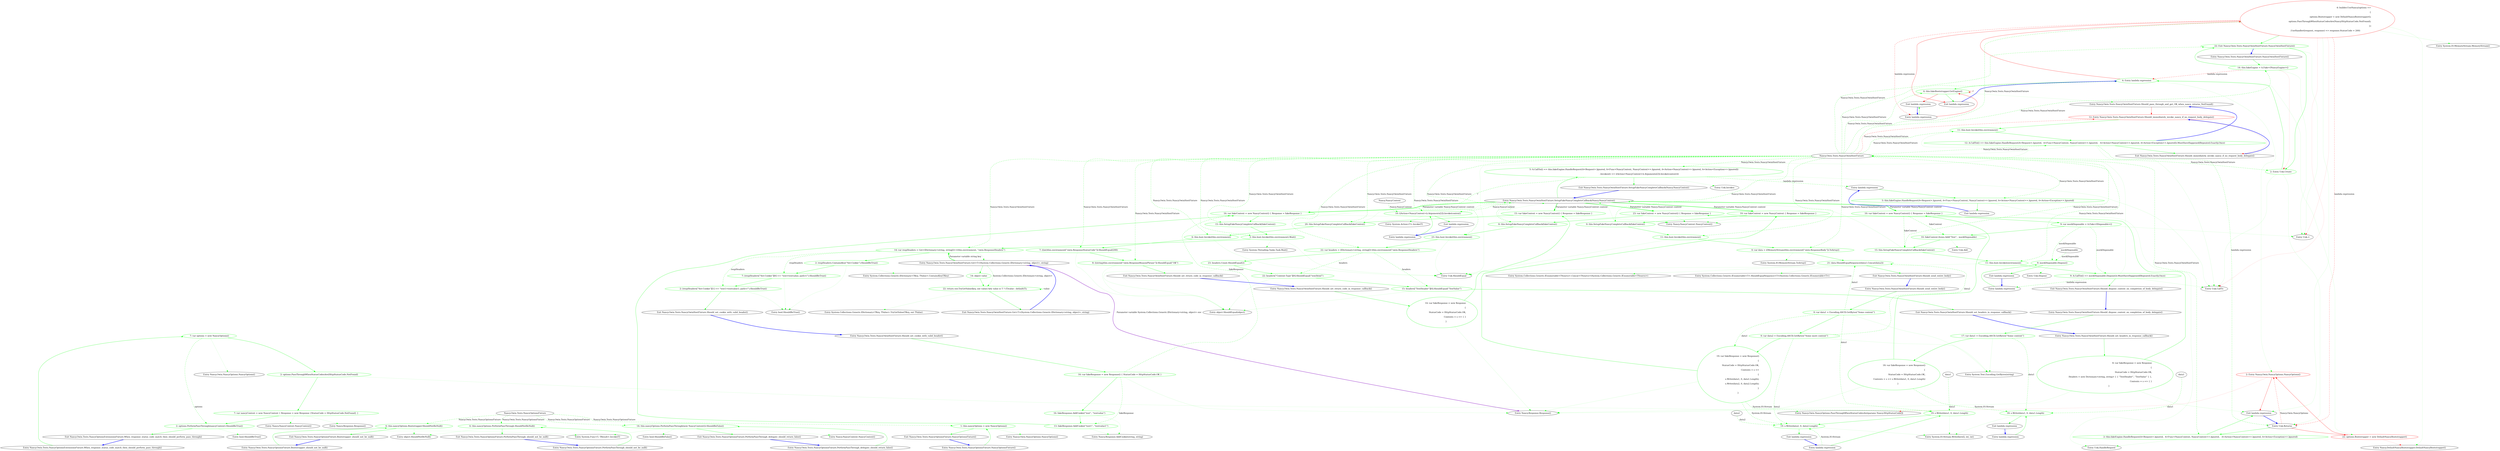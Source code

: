 digraph  {
d1 [cluster="Nancy.Owin.Tests.NancyOptionsExtensionsFixture.When_response_status_code_match_then_should_perform_pass_through()", color=green, community=0, label="7: var options = new NancyOptions()", span="11-11"];
d0 [cluster="Nancy.Owin.Tests.NancyOptionsExtensionsFixture.When_response_status_code_match_then_should_perform_pass_through()", label="Entry Nancy.Owin.Tests.NancyOptionsExtensionsFixture.When_response_status_code_match_then_should_perform_pass_through()", span="9-9"];
d2 [cluster="Nancy.Owin.Tests.NancyOptionsExtensionsFixture.When_response_status_code_match_then_should_perform_pass_through()", color=green, community=0, label="2: options.PassThroughWhenStatusCodesAre(HttpStatusCode.NotFound)", span="12-12"];
d6 [cluster="Nancy.Owin.NancyOptions.NancyOptions()", label="Entry Nancy.Owin.NancyOptions.NancyOptions()", span="5-5"];
d4 [cluster="Nancy.Owin.Tests.NancyOptionsExtensionsFixture.When_response_status_code_match_then_should_perform_pass_through()", color=green, community=0, label="2: options.PerformPassThrough(nancyContext).ShouldBeTrue()", span="14-14"];
d3 [cluster="Nancy.Owin.Tests.NancyOptionsExtensionsFixture.When_response_status_code_match_then_should_perform_pass_through()", color=green, community=0, label="7: var nancyContext = new NancyContext { Response = new Response {StatusCode = HttpStatusCode.NotFound} }", span="13-13"];
d7 [cluster="Nancy.Owin.NancyOptions.PassThroughWhenStatusCodesAre(params Nancy.HttpStatusCode[])", label="Entry Nancy.Owin.NancyOptions.PassThroughWhenStatusCodesAre(params Nancy.HttpStatusCode[])", span="6-6"];
d5 [cluster="Nancy.Owin.Tests.NancyOptionsExtensionsFixture.When_response_status_code_match_then_should_perform_pass_through()", label="Exit Nancy.Owin.Tests.NancyOptionsExtensionsFixture.When_response_status_code_match_then_should_perform_pass_through()", span="9-9"];
d10 [cluster="System.Func<T, TResult>.Invoke(T)", label="Entry System.Func<T, TResult>.Invoke(T)", span="0-0"];
d11 [cluster="bool.ShouldBeTrue()", label="Entry bool.ShouldBeTrue()", span="85-85"];
d8 [cluster="Nancy.NancyContext.NancyContext()", label="Entry Nancy.NancyContext.NancyContext()", span="24-24"];
d9 [cluster="Nancy.Response.Response()", label="Entry Nancy.Response.Response()", span="20-20"];
m0_0 [cluster="Nancy.Owin.Tests.NancyOptionsFixture.NancyOptionsFixture()", file="NancyOptionsFixture.cs", label="Entry Nancy.Owin.Tests.NancyOptionsFixture.NancyOptionsFixture()", span="10-10"];
m0_1 [cluster="Nancy.Owin.Tests.NancyOptionsFixture.NancyOptionsFixture()", color=green, community=0, file="NancyOptionsFixture.cs", label="1: this.nancyOptions = new NancyOptions()", span="12-12"];
m0_2 [cluster="Nancy.Owin.Tests.NancyOptionsFixture.NancyOptionsFixture()", file="NancyOptionsFixture.cs", label="Exit Nancy.Owin.Tests.NancyOptionsFixture.NancyOptionsFixture()", span="10-10"];
m0_4 [cluster="Nancy.Owin.Tests.NancyOptionsFixture.Bootstrapper_should_not_be_null()", file="NancyOptionsFixture.cs", label="Entry Nancy.Owin.Tests.NancyOptionsFixture.Bootstrapper_should_not_be_null()", span="16-16"];
m0_5 [cluster="Nancy.Owin.Tests.NancyOptionsFixture.Bootstrapper_should_not_be_null()", color=green, community=0, file="NancyOptionsFixture.cs", label="6: this.nancyOptions.Bootstrapper.ShouldNotBeNull()", span="18-18"];
m0_6 [cluster="Nancy.Owin.Tests.NancyOptionsFixture.Bootstrapper_should_not_be_null()", file="NancyOptionsFixture.cs", label="Exit Nancy.Owin.Tests.NancyOptionsFixture.Bootstrapper_should_not_be_null()", span="16-16"];
m0_11 [cluster="Nancy.Owin.Tests.NancyOptionsFixture.PerformPassThrough_delegate_should_return_false()", file="NancyOptionsFixture.cs", label="Entry Nancy.Owin.Tests.NancyOptionsFixture.PerformPassThrough_delegate_should_return_false()", span="28-28"];
m0_12 [cluster="Nancy.Owin.Tests.NancyOptionsFixture.PerformPassThrough_delegate_should_return_false()", color=green, community=0, file="NancyOptionsFixture.cs", label="14: this.nancyOptions.PerformPassThrough(new NancyContext()).ShouldBeFalse()", span="30-30"];
m0_13 [cluster="Nancy.Owin.Tests.NancyOptionsFixture.PerformPassThrough_delegate_should_return_false()", file="NancyOptionsFixture.cs", label="Exit Nancy.Owin.Tests.NancyOptionsFixture.PerformPassThrough_delegate_should_return_false()", span="28-28"];
m0_16 [cluster="bool.ShouldBeFalse()", file="NancyOptionsFixture.cs", label="Entry bool.ShouldBeFalse()", span="90-90"];
m0_14 [cluster="Nancy.NancyContext.NancyContext()", file="NancyOptionsFixture.cs", label="Entry Nancy.NancyContext.NancyContext()", span="24-24"];
m0_8 [cluster="Nancy.Owin.Tests.NancyOptionsFixture.PerformPassThrough_should_not_be_null()", file="NancyOptionsFixture.cs", label="Entry Nancy.Owin.Tests.NancyOptionsFixture.PerformPassThrough_should_not_be_null()", span="22-22"];
m0_9 [cluster="Nancy.Owin.Tests.NancyOptionsFixture.PerformPassThrough_should_not_be_null()", color=green, community=0, file="NancyOptionsFixture.cs", label="6: this.nancyOptions.PerformPassThrough.ShouldNotBeNull()", span="24-24"];
m0_10 [cluster="Nancy.Owin.Tests.NancyOptionsFixture.PerformPassThrough_should_not_be_null()", file="NancyOptionsFixture.cs", label="Exit Nancy.Owin.Tests.NancyOptionsFixture.PerformPassThrough_should_not_be_null()", span="22-22"];
m0_7 [cluster="object.ShouldNotBeNull()", file="NancyOptionsFixture.cs", label="Entry object.ShouldNotBeNull()", span="140-140"];
m0_3 [cluster="Nancy.Owin.NancyOptions.NancyOptions()", file="NancyOptionsFixture.cs", label="Entry Nancy.Owin.NancyOptions.NancyOptions()", span="5-5"];
m0_17 [file="NancyOptionsFixture.cs", label="Nancy.Owin.Tests.NancyOptionsFixture", span=""];
m1_104 [cluster="Nancy.Response.AddCookie(string, string)", file="NancyOwinHostFixture.cs", label="Entry Nancy.Response.AddCookie(string, string)", span="57-57"];
m1_24 [cluster="Unk.MustHaveHappened", file="NancyOwinHostFixture.cs", label="Nancy.Owin.Tests.NancyOwinHostFixture", span=""];
m1_10 [cluster="lambda expression", color=red, community=0, file="NancyOwinHostFixture.cs", label="22: options.Bootstrapper = new DefaultNancyBootstrapper()", span="20-20"];
m1_7 [cluster="Unk.>", file="NancyOwinHostFixture.cs", label="Entry Unk.>", span=""];
m1_111 [cluster="Unk.Invokes", file="NancyOwinHostFixture.cs", label="Entry Unk.Invokes", span=""];
m1_8 [cluster="Unk.CallTo", file="NancyOwinHostFixture.cs", label="Entry Unk.CallTo", span=""];
m1_13 [cluster="Nancy.DefaultNancyBootstrapper.DefaultNancyBootstrapper()", file="NancyOwinHostFixture.cs", label="Entry Nancy.DefaultNancyBootstrapper.DefaultNancyBootstrapper()", span="16-16"];
m1_40 [cluster="object.ShouldEqual(object)", file="NancyOwinHostFixture.cs", label="Entry object.ShouldEqual(object)", span="95-95"];
m1_28 [cluster="Unk.HandleRequest", file="NancyOwinHostFixture.cs", label="Entry Unk.HandleRequest", span=""];
m1_73 [cluster="System.IO.Stream.Write(byte[], int, int)", file="NancyOwinHostFixture.cs", label="Entry System.IO.Stream.Write(byte[], int, int)", span="0-0"];
m1_39 [cluster="Nancy.Owin.Tests.NancyOwinHostFixture.SetupFakeNancyCompleteCallback(Nancy.NancyContext)", file="NancyOwinHostFixture.cs", label="Entry Nancy.Owin.Tests.NancyOwinHostFixture.SetupFakeNancyCompleteCallback(Nancy.NancyContext)", span="156-156"];
m1_109 [cluster="Nancy.Owin.Tests.NancyOwinHostFixture.SetupFakeNancyCompleteCallback(Nancy.NancyContext)", color=green, community=0, file="NancyOwinHostFixture.cs", label="5: A.CallTo(() => this.fakeEngine.HandleRequest(A<Request>.Ignored, A<Func<NancyContext, NancyContext>>.Ignored, A<Action<NancyContext>>.Ignored, A<Action<Exception>>.Ignored))\r\n                .Invokes((i => ((Action<NancyContext>)i.Arguments[2]).Invoke(context)))", span="158-159"];
m1_110 [cluster="Nancy.Owin.Tests.NancyOwinHostFixture.SetupFakeNancyCompleteCallback(Nancy.NancyContext)", file="NancyOwinHostFixture.cs", label="Exit Nancy.Owin.Tests.NancyOwinHostFixture.SetupFakeNancyCompleteCallback(Nancy.NancyContext)", span="156-156"];
m1_18 [cluster="Nancy.Owin.Tests.NancyOwinHostFixture.Should_pass_through_and_get_OK_when_nancy_returns_NotFound()", file="NancyOwinHostFixture.cs", label="Entry Nancy.Owin.Tests.NancyOwinHostFixture.Should_pass_through_and_get_OK_when_nancy_returns_NotFound()", span="27-27"];
m1_118 [cluster="System.Action<T>.Invoke(T)", file="NancyOwinHostFixture.cs", label="Entry System.Action<T>.Invoke(T)", span="0-0"];
m1_84 [cluster="Unk.Add", file="NancyOwinHostFixture.cs", label="Entry Unk.Add", span=""];
m1_12 [cluster="lambda expression", file="NancyOwinHostFixture.cs", label="Exit lambda expression", span="18-22"];
m1_19 [cluster="Nancy.Owin.Tests.NancyOwinHostFixture.Should_immediately_invoke_nancy_if_no_request_body_delegate()", color=red, community=0, file="NancyOwinHostFixture.cs", label="12: Entry Nancy.Owin.Tests.NancyOwinHostFixture.Should_immediately_invoke_nancy_if_no_request_body_delegate()", span="48-48"];
m1_20 [cluster="Nancy.Owin.Tests.NancyOwinHostFixture.Should_immediately_invoke_nancy_if_no_request_body_delegate()", color=green, community=0, file="NancyOwinHostFixture.cs", label="11: this.host.Invoke(this.environment)", span="50-50"];
m1_21 [cluster="Nancy.Owin.Tests.NancyOwinHostFixture.Should_immediately_invoke_nancy_if_no_request_body_delegate()", color=green, community=0, file="NancyOwinHostFixture.cs", label="12: A.CallTo(() => this.fakeEngine.HandleRequest(A<Request>.Ignored,  A<Func<NancyContext, NancyContext>>.Ignored,   A<Action<NancyContext>>.Ignored, A<Action<Exception>>.Ignored)).MustHaveHappened(Repeated.Exactly.Once)", span="51-51"];
m1_0 [cluster="Nancy.Owin.Tests.NancyOwinHostFixture.NancyOwinHostFixture()", file="NancyOwinHostFixture.cs", label="Entry Nancy.Owin.Tests.NancyOwinHostFixture.NancyOwinHostFixture()", span="14-14"];
m1_1 [cluster="Nancy.Owin.Tests.NancyOwinHostFixture.NancyOwinHostFixture()", color=green, community=0, file="NancyOwinHostFixture.cs", label="14: this.fakeEngine = A.Fake<INancyEngine>()", span="26-26"];
m1_2 [cluster="Nancy.Owin.Tests.NancyOwinHostFixture.NancyOwinHostFixture()", color=green, community=0, file="NancyOwinHostFixture.cs", label="22: Exit Nancy.Owin.Tests.NancyOwinHostFixture.NancyOwinHostFixture()", span="14-14"];
m1_3 [cluster="Unk.Create", color=green, community=0, file="NancyOwinHostFixture.cs", label="2: Entry Unk.Create", span=""];
m1_4 [cluster="lambda expression", color=green, community=0, file="NancyOwinHostFixture.cs", label="4: Entry lambda expression", span="17-23"];
m1_5 [cluster="lambda expression", color=red, community=0, file="NancyOwinHostFixture.cs", label="4: builder.UseNancy(options =>\r\n                                 {\r\n                                     options.Bootstrapper = new DefaultNancyBootstrapper();\r\n                                     options.PassThroughWhenStatusCodesAre(NancyHttpStatusCode.NotFound);\r\n                                 })\r\n                       .UseHandler((request, response) => response.StatusCode = 200)", span="18-23"];
m1_105 [cluster="System.Threading.Tasks.Task.Wait()", file="NancyOwinHostFixture.cs", label="Entry System.Threading.Tasks.Task.Wait()", span="0-0"];
m1_67 [cluster="System.Collections.Generic.IEnumerable<TSource>.Concat<TSource>(System.Collections.Generic.IEnumerable<TSource>)", file="NancyOwinHostFixture.cs", label="Entry System.Collections.Generic.IEnumerable<TSource>.Concat<TSource>(System.Collections.Generic.IEnumerable<TSource>)", span="0-0"];
m1_108 [cluster="bool.ShouldBeTrue()", file="NancyOwinHostFixture.cs", label="Entry bool.ShouldBeTrue()", span="85-85"];
m1_22 [cluster="Nancy.Owin.Tests.NancyOwinHostFixture.Should_immediately_invoke_nancy_if_no_request_body_delegate()", file="NancyOwinHostFixture.cs", label="Exit Nancy.Owin.Tests.NancyOwinHostFixture.Should_immediately_invoke_nancy_if_no_request_body_delegate()", span="48-48"];
m1_91 [cluster="Unk.Dispose", file="NancyOwinHostFixture.cs", label="Entry Unk.Dispose", span=""];
m1_107 [cluster="System.Collections.Generic.IDictionary<TKey, TValue>.ContainsKey(TKey)", file="NancyOwinHostFixture.cs", label="Entry System.Collections.Generic.IDictionary<TKey, TValue>.ContainsKey(TKey)", span="0-0"];
m1_38 [cluster="Nancy.NancyContext.NancyContext()", file="NancyOwinHostFixture.cs", label="Entry Nancy.NancyContext.NancyContext()", span="24-24"];
m1_55 [cluster="Nancy.Owin.Tests.NancyOwinHostFixture.Should_send_entire_body()", file="NancyOwinHostFixture.cs", label="Entry Nancy.Owin.Tests.NancyOwinHostFixture.Should_send_entire_body()", span="92-92"];
m1_56 [cluster="Nancy.Owin.Tests.NancyOwinHostFixture.Should_send_entire_body()", color=green, community=0, file="NancyOwinHostFixture.cs", label="0: var data1 = Encoding.ASCII.GetBytes(''Some content'')", span="94-94"];
m1_57 [cluster="Nancy.Owin.Tests.NancyOwinHostFixture.Should_send_entire_body()", color=green, community=0, file="NancyOwinHostFixture.cs", label="0: var data2 = Encoding.ASCII.GetBytes(''Some more content'')", span="95-95"];
m1_58 [cluster="Nancy.Owin.Tests.NancyOwinHostFixture.Should_send_entire_body()", color=green, community=0, file="NancyOwinHostFixture.cs", label="19: var fakeResponse = new Response()\r\n            {\r\n                StatusCode = HttpStatusCode.OK,\r\n                Contents = s =>\r\n                    {\r\n                        s.Write(data1, 0, data1.Length);\r\n                        s.Write(data2, 0, data2.Length);\r\n                    }\r\n            }", span="96-104"];
m1_63 [cluster="Nancy.Owin.Tests.NancyOwinHostFixture.Should_send_entire_body()", color=green, community=0, file="NancyOwinHostFixture.cs", label="21: data.ShouldEqualSequence(data1.Concat(data2))", span="111-111"];
m1_59 [cluster="Nancy.Owin.Tests.NancyOwinHostFixture.Should_send_entire_body()", color=green, community=0, file="NancyOwinHostFixture.cs", label="10: var fakeContext = new NancyContext { Response = fakeResponse }", span="105-105"];
m1_62 [cluster="Nancy.Owin.Tests.NancyOwinHostFixture.Should_send_entire_body()", color=green, community=0, file="NancyOwinHostFixture.cs", label="0: var data = ((MemoryStream)this.environment[''owin.ResponseBody'']).ToArray()", span="110-110"];
m1_60 [cluster="Nancy.Owin.Tests.NancyOwinHostFixture.Should_send_entire_body()", color=green, community=0, file="NancyOwinHostFixture.cs", label="0: this.SetupFakeNancyCompleteCallback(fakeContext)", span="106-106"];
m1_61 [cluster="Nancy.Owin.Tests.NancyOwinHostFixture.Should_send_entire_body()", color=green, community=0, file="NancyOwinHostFixture.cs", label="11: this.host.Invoke(this.environment)", span="108-108"];
m1_64 [cluster="Nancy.Owin.Tests.NancyOwinHostFixture.Should_send_entire_body()", file="NancyOwinHostFixture.cs", label="Exit Nancy.Owin.Tests.NancyOwinHostFixture.Should_send_entire_body()", span="92-92"];
m1_115 [cluster="lambda expression", file="NancyOwinHostFixture.cs", label="Entry lambda expression", span="159-159"];
m1_6 [cluster="lambda expression", file="NancyOwinHostFixture.cs", label="Exit lambda expression", span="17-23"];
m1_9 [cluster="Unk.Returns", file="NancyOwinHostFixture.cs", label="Entry Unk.Returns", span=""];
m1_15 [cluster="lambda expression", file="NancyOwinHostFixture.cs", label="Entry lambda expression", span="23-23"];
m1_11 [cluster="Nancy.Owin.NancyOptions.NancyOptions()", color=red, community=0, file="NancyOwinHostFixture.cs", label="2: Entry Nancy.Owin.NancyOptions.NancyOptions()", span="5-5"];
m1_16 [cluster="lambda expression", color=green, community=0, file="NancyOwinHostFixture.cs", label="4: this.fakeBootstrapper.GetEngine()", span="28-28"];
m1_17 [cluster="lambda expression", file="NancyOwinHostFixture.cs", label="Exit lambda expression", span="23-23"];
m1_26 [cluster="lambda expression", color=green, community=0, file="NancyOwinHostFixture.cs", label="2: this.fakeEngine.HandleRequest(A<Request>.Ignored,  A<Func<NancyContext, NancyContext>>.Ignored,   A<Action<NancyContext>>.Ignored, A<Action<Exception>>.Ignored)", span="51-51"];
m1_70 [cluster="lambda expression", color=green, community=0, file="NancyOwinHostFixture.cs", label="19: s.Write(data1, 0, data1.Length)", span="101-101"];
m1_71 [cluster="lambda expression", color=green, community=0, file="NancyOwinHostFixture.cs", label="19: s.Write(data2, 0, data2.Length)", span="102-102"];
m1_69 [cluster="lambda expression", file="NancyOwinHostFixture.cs", label="Entry lambda expression", span="99-103"];
m1_72 [cluster="lambda expression", file="NancyOwinHostFixture.cs", label="Exit lambda expression", span="99-103"];
m1_86 [cluster="lambda expression", color=green, community=0, file="NancyOwinHostFixture.cs", label="18: s.Write(data1, 0, data1.Length)", span="121-121"];
m1_85 [cluster="lambda expression", file="NancyOwinHostFixture.cs", label="Entry lambda expression", span="121-121"];
m1_87 [cluster="lambda expression", file="NancyOwinHostFixture.cs", label="Exit lambda expression", span="121-121"];
m1_89 [cluster="lambda expression", color=green, community=0, file="NancyOwinHostFixture.cs", label="9: mockDisposable.Dispose()", span="130-130"];
m1_88 [cluster="lambda expression", file="NancyOwinHostFixture.cs", label="Entry lambda expression", span="130-130"];
m1_90 [cluster="lambda expression", file="NancyOwinHostFixture.cs", label="Exit lambda expression", span="130-130"];
m1_112 [cluster="lambda expression", file="NancyOwinHostFixture.cs", label="Entry lambda expression", span="158-158"];
m1_116 [cluster="lambda expression", color=green, community=0, file="NancyOwinHostFixture.cs", label="10: ((Action<NancyContext>)i.Arguments[2]).Invoke(context)", span="159-159"];
m1_117 [cluster="lambda expression", file="NancyOwinHostFixture.cs", label="Exit lambda expression", span="159-159"];
m1_113 [cluster="lambda expression", color=green, community=0, file="NancyOwinHostFixture.cs", label="5: this.fakeEngine.HandleRequest(A<Request>.Ignored, A<Func<NancyContext, NancyContext>>.Ignored, A<Action<NancyContext>>.Ignored, A<Action<Exception>>.Ignored)", span="158-158"];
m1_114 [cluster="lambda expression", file="NancyOwinHostFixture.cs", label="Exit lambda expression", span="158-158"];
m1_14 [cluster="System.IO.MemoryStream.MemoryStream()", file="NancyOwinHostFixture.cs", label="Entry System.IO.MemoryStream.MemoryStream()", span="0-0"];
m1_23 [cluster="Unk.ShouldEqual", file="NancyOwinHostFixture.cs", label="Entry Unk.ShouldEqual", span=""];
m1_29 [cluster="Nancy.Owin.Tests.NancyOwinHostFixture.Should_set_return_code_in_response_callback()", file="NancyOwinHostFixture.cs", label="Entry Nancy.Owin.Tests.NancyOwinHostFixture.Should_set_return_code_in_response_callback()", span="55-55"];
m1_30 [cluster="Nancy.Owin.Tests.NancyOwinHostFixture.Should_set_return_code_in_response_callback()", color=green, community=0, file="NancyOwinHostFixture.cs", label="14: var fakeResponse = new Response\r\n            {\r\n                StatusCode = HttpStatusCode.OK,\r\n                Contents = s => { }\r\n            }", span="57-61"];
m1_31 [cluster="Nancy.Owin.Tests.NancyOwinHostFixture.Should_set_return_code_in_response_callback()", color=green, community=0, file="NancyOwinHostFixture.cs", label="15: var fakeContext = new NancyContext() { Response = fakeResponse }", span="62-62"];
m1_32 [cluster="Nancy.Owin.Tests.NancyOwinHostFixture.Should_set_return_code_in_response_callback()", color=green, community=0, file="NancyOwinHostFixture.cs", label="20: this.SetupFakeNancyCompleteCallback(fakeContext)", span="63-63"];
m1_33 [cluster="Nancy.Owin.Tests.NancyOwinHostFixture.Should_set_return_code_in_response_callback()", color=green, community=0, file="NancyOwinHostFixture.cs", label="6: this.host.Invoke(this.environment)", span="64-64"];
m1_34 [cluster="Nancy.Owin.Tests.NancyOwinHostFixture.Should_set_return_code_in_response_callback()", color=green, community=0, file="NancyOwinHostFixture.cs", label="7: ((int)this.environment[''owin.ResponseStatusCode'']).ShouldEqual(200)", span="66-66"];
m1_35 [cluster="Nancy.Owin.Tests.NancyOwinHostFixture.Should_set_return_code_in_response_callback()", color=green, community=0, file="NancyOwinHostFixture.cs", label="8: ((string)this.environment[''owin.ResponseReasonPhrase'']).ShouldEqual(''OK'')", span="67-67"];
m1_36 [cluster="Nancy.Owin.Tests.NancyOwinHostFixture.Should_set_return_code_in_response_callback()", file="NancyOwinHostFixture.cs", label="Exit Nancy.Owin.Tests.NancyOwinHostFixture.Should_set_return_code_in_response_callback()", span="55-55"];
m1_122 [cluster="System.Collections.Generic.IDictionary<TKey, TValue>.TryGetValue(TKey, out TValue)", file="NancyOwinHostFixture.cs", label="Entry System.Collections.Generic.IDictionary<TKey, TValue>.TryGetValue(TKey, out TValue)", span="0-0"];
m1_74 [cluster="Nancy.Owin.Tests.NancyOwinHostFixture.Should_dispose_context_on_completion_of_body_delegate()", file="NancyOwinHostFixture.cs", label="Entry Nancy.Owin.Tests.NancyOwinHostFixture.Should_dispose_context_on_completion_of_body_delegate()", span="115-115"];
m1_75 [cluster="Nancy.Owin.Tests.NancyOwinHostFixture.Should_dispose_context_on_completion_of_body_delegate()", color=green, community=0, file="NancyOwinHostFixture.cs", label="17: var data1 = Encoding.ASCII.GetBytes(''Some content'')", span="117-117"];
m1_76 [cluster="Nancy.Owin.Tests.NancyOwinHostFixture.Should_dispose_context_on_completion_of_body_delegate()", color=green, community=0, file="NancyOwinHostFixture.cs", label="18: var fakeResponse = new Response()\r\n            {\r\n                StatusCode = HttpStatusCode.OK,\r\n                Contents = s => s.Write(data1, 0, data1.Length)\r\n            }", span="118-122"];
m1_77 [cluster="Nancy.Owin.Tests.NancyOwinHostFixture.Should_dispose_context_on_completion_of_body_delegate()", color=green, community=0, file="NancyOwinHostFixture.cs", label="10: var fakeContext = new NancyContext() { Response = fakeResponse }", span="123-123"];
m1_78 [cluster="Nancy.Owin.Tests.NancyOwinHostFixture.Should_dispose_context_on_completion_of_body_delegate()", color=green, community=0, file="NancyOwinHostFixture.cs", label="9: var mockDisposable = A.Fake<IDisposable>()", span="124-124"];
m1_79 [cluster="Nancy.Owin.Tests.NancyOwinHostFixture.Should_dispose_context_on_completion_of_body_delegate()", color=green, community=0, file="NancyOwinHostFixture.cs", label="10: fakeContext.Items.Add(''Test'',  mockDisposable)", span="125-125"];
m1_80 [cluster="Nancy.Owin.Tests.NancyOwinHostFixture.Should_dispose_context_on_completion_of_body_delegate()", color=green, community=0, file="NancyOwinHostFixture.cs", label="15: this.SetupFakeNancyCompleteCallback(fakeContext)", span="126-126"];
m1_82 [cluster="Nancy.Owin.Tests.NancyOwinHostFixture.Should_dispose_context_on_completion_of_body_delegate()", color=green, community=0, file="NancyOwinHostFixture.cs", label="9: A.CallTo(() => mockDisposable.Dispose()).MustHaveHappened(Repeated.Exactly.Once)", span="130-130"];
m1_81 [cluster="Nancy.Owin.Tests.NancyOwinHostFixture.Should_dispose_context_on_completion_of_body_delegate()", color=green, community=0, file="NancyOwinHostFixture.cs", label="11: this.host.Invoke(environment)", span="128-128"];
m1_83 [cluster="Nancy.Owin.Tests.NancyOwinHostFixture.Should_dispose_context_on_completion_of_body_delegate()", file="NancyOwinHostFixture.cs", label="Exit Nancy.Owin.Tests.NancyOwinHostFixture.Should_dispose_context_on_completion_of_body_delegate()", span="115-115"];
m1_68 [cluster="System.Collections.Generic.IEnumerable<T>.ShouldEqualSequence<T>(System.Collections.Generic.IEnumerable<T>)", file="NancyOwinHostFixture.cs", label="Entry System.Collections.Generic.IEnumerable<T>.ShouldEqualSequence<T>(System.Collections.Generic.IEnumerable<T>)", span="110-110"];
m1_92 [cluster="Nancy.Owin.Tests.NancyOwinHostFixture.Should_set_cookie_with_valid_header()", file="NancyOwinHostFixture.cs", label="Entry Nancy.Owin.Tests.NancyOwinHostFixture.Should_set_cookie_with_valid_header()", span="134-134"];
m1_93 [cluster="Nancy.Owin.Tests.NancyOwinHostFixture.Should_set_cookie_with_valid_header()", color=green, community=0, file="NancyOwinHostFixture.cs", label="16: var fakeResponse = new Response() { StatusCode = HttpStatusCode.OK }", span="136-136"];
m1_94 [cluster="Nancy.Owin.Tests.NancyOwinHostFixture.Should_set_cookie_with_valid_header()", color=green, community=0, file="NancyOwinHostFixture.cs", label="16: fakeResponse.AddCookie(''test'', ''testvalue'')", span="137-137"];
m1_95 [cluster="Nancy.Owin.Tests.NancyOwinHostFixture.Should_set_cookie_with_valid_header()", color=green, community=0, file="NancyOwinHostFixture.cs", label="13: fakeResponse.AddCookie(''test1'', ''testvalue1'')", span="138-138"];
m1_96 [cluster="Nancy.Owin.Tests.NancyOwinHostFixture.Should_set_cookie_with_valid_header()", color=green, community=0, file="NancyOwinHostFixture.cs", label="16: var fakeContext = new NancyContext() { Response = fakeResponse }", span="139-139"];
m1_97 [cluster="Nancy.Owin.Tests.NancyOwinHostFixture.Should_set_cookie_with_valid_header()", color=green, community=0, file="NancyOwinHostFixture.cs", label="15: this.SetupFakeNancyCompleteCallback(fakeContext)", span="141-141"];
m1_98 [cluster="Nancy.Owin.Tests.NancyOwinHostFixture.Should_set_cookie_with_valid_header()", color=green, community=0, file="NancyOwinHostFixture.cs", label="3: this.host.Invoke(this.environment).Wait()", span="143-143"];
m1_99 [cluster="Nancy.Owin.Tests.NancyOwinHostFixture.Should_set_cookie_with_valid_header()", color=green, community=0, file="NancyOwinHostFixture.cs", label="14: var respHeaders = Get<IDictionary<string, string[]>>(this.environment, ''owin.ResponseHeaders'')", span="145-145"];
m1_100 [cluster="Nancy.Owin.Tests.NancyOwinHostFixture.Should_set_cookie_with_valid_header()", color=green, community=0, file="NancyOwinHostFixture.cs", label="2: respHeaders.ContainsKey(''Set-Cookie'').ShouldBeTrue()", span="147-147"];
m1_101 [cluster="Nancy.Owin.Tests.NancyOwinHostFixture.Should_set_cookie_with_valid_header()", color=green, community=0, file="NancyOwinHostFixture.cs", label="7: (respHeaders[''Set-Cookie''][0] == ''test=testvalue; path=/'').ShouldBeTrue()", span="148-148"];
m1_102 [cluster="Nancy.Owin.Tests.NancyOwinHostFixture.Should_set_cookie_with_valid_header()", color=green, community=0, file="NancyOwinHostFixture.cs", label="2: (respHeaders[''Set-Cookie''][1] == ''test1=testvalue1; path=/'').ShouldBeTrue()", span="149-149"];
m1_103 [cluster="Nancy.Owin.Tests.NancyOwinHostFixture.Should_set_cookie_with_valid_header()", file="NancyOwinHostFixture.cs", label="Exit Nancy.Owin.Tests.NancyOwinHostFixture.Should_set_cookie_with_valid_header()", span="134-134"];
m1_65 [cluster="System.Text.Encoding.GetBytes(string)", file="NancyOwinHostFixture.cs", label="Entry System.Text.Encoding.GetBytes(string)", span="0-0"];
m1_43 [cluster="Nancy.Owin.Tests.NancyOwinHostFixture.Should_set_headers_in_response_callback()", file="NancyOwinHostFixture.cs", label="Entry Nancy.Owin.Tests.NancyOwinHostFixture.Should_set_headers_in_response_callback()", span="71-71"];
m1_44 [cluster="Nancy.Owin.Tests.NancyOwinHostFixture.Should_set_headers_in_response_callback()", color=green, community=1, file="NancyOwinHostFixture.cs", label="8: var fakeResponse = new Response\r\n            {\r\n                StatusCode = HttpStatusCode.OK,\r\n                Headers = new Dictionary<string, string> { { ''TestHeader'', ''TestValue'' } },\r\n                Contents = s => { }\r\n            }", span="73-78"];
m1_45 [cluster="Nancy.Owin.Tests.NancyOwinHostFixture.Should_set_headers_in_response_callback()", color=green, community=0, file="NancyOwinHostFixture.cs", label="23: var fakeContext = new NancyContext() { Response = fakeResponse }", span="79-79"];
m1_46 [cluster="Nancy.Owin.Tests.NancyOwinHostFixture.Should_set_headers_in_response_callback()", color=green, community=0, file="NancyOwinHostFixture.cs", label="8: this.SetupFakeNancyCompleteCallback(fakeContext)", span="80-80"];
m1_47 [cluster="Nancy.Owin.Tests.NancyOwinHostFixture.Should_set_headers_in_response_callback()", color=green, community=0, file="NancyOwinHostFixture.cs", label="23: this.host.Invoke(this.environment)", span="82-82"];
m1_48 [cluster="Nancy.Owin.Tests.NancyOwinHostFixture.Should_set_headers_in_response_callback()", color=green, community=0, file="NancyOwinHostFixture.cs", label="22: var headers = (IDictionary<string, string[]>)this.environment[''owin.ResponseHeaders'']", span="83-83"];
m1_49 [cluster="Nancy.Owin.Tests.NancyOwinHostFixture.Should_set_headers_in_response_callback()", color=green, community=0, file="NancyOwinHostFixture.cs", label="23: headers.Count.ShouldEqual(2)", span="86-86"];
m1_50 [cluster="Nancy.Owin.Tests.NancyOwinHostFixture.Should_set_headers_in_response_callback()", color=green, community=0, file="NancyOwinHostFixture.cs", label="22: headers[''Content-Type''][0].ShouldEqual(''text/html'')", span="87-87"];
m1_51 [cluster="Nancy.Owin.Tests.NancyOwinHostFixture.Should_set_headers_in_response_callback()", color=green, community=0, file="NancyOwinHostFixture.cs", label="15: headers[''TestHeader''][0].ShouldEqual(''TestValue'')", span="88-88"];
m1_52 [cluster="Nancy.Owin.Tests.NancyOwinHostFixture.Should_set_headers_in_response_callback()", file="NancyOwinHostFixture.cs", label="Exit Nancy.Owin.Tests.NancyOwinHostFixture.Should_set_headers_in_response_callback()", span="71-71"];
m1_66 [cluster="System.IO.MemoryStream.ToArray()", file="NancyOwinHostFixture.cs", label="Entry System.IO.MemoryStream.ToArray()", span="0-0"];
m1_37 [cluster="Nancy.Response.Response()", file="NancyOwinHostFixture.cs", label="Entry Nancy.Response.Response()", span="20-20"];
m1_106 [cluster="Nancy.Owin.Tests.NancyOwinHostFixture.Get<T>(System.Collections.Generic.IDictionary<string, object>, string)", file="NancyOwinHostFixture.cs", label="Entry Nancy.Owin.Tests.NancyOwinHostFixture.Get<T>(System.Collections.Generic.IDictionary<string, object>, string)", span="162-162"];
m1_119 [cluster="Nancy.Owin.Tests.NancyOwinHostFixture.Get<T>(System.Collections.Generic.IDictionary<string, object>, string)", color=green, community=0, file="NancyOwinHostFixture.cs", label="14: object value", span="164-164"];
m1_120 [cluster="Nancy.Owin.Tests.NancyOwinHostFixture.Get<T>(System.Collections.Generic.IDictionary<string, object>, string)", color=green, community=0, file="NancyOwinHostFixture.cs", label="22: return env.TryGetValue(key, out value) && value is T ? (T)value : default(T);", span="165-165"];
m1_121 [cluster="Nancy.Owin.Tests.NancyOwinHostFixture.Get<T>(System.Collections.Generic.IDictionary<string, object>, string)", file="NancyOwinHostFixture.cs", label="Exit Nancy.Owin.Tests.NancyOwinHostFixture.Get<T>(System.Collections.Generic.IDictionary<string, object>, string)", span="162-162"];
m1_124 [file="NancyOwinHostFixture.cs", label=data1, span=""];
m1_125 [file="NancyOwinHostFixture.cs", label=data2, span=""];
m1_126 [file="NancyOwinHostFixture.cs", label=data1, span=""];
m1_127 [file="NancyOwinHostFixture.cs", label=mockDisposable, span=""];
m1_128 [file="NancyOwinHostFixture.cs", label="Nancy.NancyContext", span=""];
d1 -> d2  [color=green, key=0, style=solid];
d1 -> d6  [color=green, key=2, style=dotted];
d1 -> d4  [color=green, key=1, label=options, style=dashed];
d0 -> d1  [color=green, key=0, style=solid];
d2 -> d3  [color=green, key=0, style=solid];
d2 -> d7  [color=green, key=2, style=dotted];
d4 -> d5  [color=green, key=0, style=solid];
d4 -> d10  [color=green, key=2, style=dotted];
d4 -> d11  [color=green, key=2, style=dotted];
d3 -> d4  [color=green, key=0, style=solid];
d3 -> d8  [color=green, key=2, style=dotted];
d3 -> d9  [color=green, key=2, style=dotted];
d5 -> d0  [color=blue, key=0, style=bold];
m0_0 -> m0_1  [color=green, key=0, style=solid];
m0_1 -> m0_2  [color=green, key=0, style=solid];
m0_1 -> m0_3  [color=green, key=2, style=dotted];
m0_2 -> m0_0  [color=blue, key=0, style=bold];
m0_4 -> m0_5  [color=green, key=0, style=solid];
m0_5 -> m0_6  [color=green, key=0, style=solid];
m0_5 -> m0_7  [color=green, key=2, style=dotted];
m0_6 -> m0_4  [color=blue, key=0, style=bold];
m0_11 -> m0_12  [color=green, key=0, style=solid];
m0_12 -> m0_13  [color=green, key=0, style=solid];
m0_12 -> m0_14  [color=green, key=2, style=dotted];
m0_12 -> d10  [color=green, key=2, style=dotted];
m0_12 -> m0_16  [color=green, key=2, style=dotted];
m0_13 -> m0_11  [color=blue, key=0, style=bold];
m0_8 -> m0_9  [color=green, key=0, style=solid];
m0_9 -> m0_10  [color=green, key=0, style=solid];
m0_9 -> m0_7  [color=green, key=2, style=dotted];
m0_10 -> m0_8  [color=blue, key=0, style=bold];
m0_17 -> m0_1  [color=green, key=1, label="Nancy.Owin.Tests.NancyOptionsFixture", style=dashed];
m0_17 -> m0_5  [color=green, key=1, label="Nancy.Owin.Tests.NancyOptionsFixture", style=dashed];
m0_17 -> m0_9  [color=green, key=1, label="Nancy.Owin.Tests.NancyOptionsFixture", style=dashed];
m0_17 -> m0_12  [color=green, key=1, label="Nancy.Owin.Tests.NancyOptionsFixture", style=dashed];
m1_24 -> m1_1  [color=green, key=1, label="Nancy.Owin.Tests.NancyOwinHostFixture", style=dashed];
m1_24 -> m1_19  [color=red, key=1, label="Nancy.Owin.Tests.NancyOwinHostFixture", style=dashed];
m1_24 -> m1_2  [color=green, key=1, label="Nancy.Owin.Tests.NancyOwinHostFixture", style=dashed];
m1_24 -> m1_3  [color=green, key=1, label="Nancy.Owin.Tests.NancyOwinHostFixture", style=dashed];
m1_24 -> m1_4  [color=green, key=1, label="Nancy.Owin.Tests.NancyOwinHostFixture", style=dashed];
m1_24 -> m1_5  [color=green, key=1, label="Nancy.Owin.Tests.NancyOwinHostFixture", style=dashed];
m1_24 -> m1_16  [color=green, key=1, label="Nancy.Owin.Tests.NancyOwinHostFixture", style=dashed];
m1_24 -> m1_20  [color=green, key=1, label="Nancy.Owin.Tests.NancyOwinHostFixture", style=dashed];
m1_24 -> m1_21  [color=green, key=1, label="Nancy.Owin.Tests.NancyOwinHostFixture", style=dashed];
m1_24 -> m1_26  [color=green, key=1, label="Nancy.Owin.Tests.NancyOwinHostFixture", style=dashed];
m1_24 -> m1_32  [color=green, key=1, label="Nancy.Owin.Tests.NancyOwinHostFixture", style=dashed];
m1_24 -> m1_33  [color=green, key=1, label="Nancy.Owin.Tests.NancyOwinHostFixture", style=dashed];
m1_24 -> m1_34  [color=green, key=1, label="Nancy.Owin.Tests.NancyOwinHostFixture", style=dashed];
m1_24 -> m1_35  [color=green, key=1, label="Nancy.Owin.Tests.NancyOwinHostFixture", style=dashed];
m1_24 -> m1_46  [color=green, key=1, label="Nancy.Owin.Tests.NancyOwinHostFixture", style=dashed];
m1_24 -> m1_47  [color=green, key=1, label="Nancy.Owin.Tests.NancyOwinHostFixture", style=dashed];
m1_24 -> m1_48  [color=green, key=1, label="Nancy.Owin.Tests.NancyOwinHostFixture", style=dashed];
m1_24 -> m1_60  [color=green, key=1, label="Nancy.Owin.Tests.NancyOwinHostFixture", style=dashed];
m1_24 -> m1_61  [color=green, key=1, label="Nancy.Owin.Tests.NancyOwinHostFixture", style=dashed];
m1_24 -> m1_62  [color=green, key=1, label="Nancy.Owin.Tests.NancyOwinHostFixture", style=dashed];
m1_24 -> m1_80  [color=green, key=1, label="Nancy.Owin.Tests.NancyOwinHostFixture", style=dashed];
m1_24 -> m1_81  [color=green, key=1, label="Nancy.Owin.Tests.NancyOwinHostFixture", style=dashed];
m1_24 -> m1_97  [color=green, key=1, label="Nancy.Owin.Tests.NancyOwinHostFixture", style=dashed];
m1_24 -> m1_98  [color=green, key=1, label="Nancy.Owin.Tests.NancyOwinHostFixture", style=dashed];
m1_24 -> m1_99  [color=green, key=1, label="Nancy.Owin.Tests.NancyOwinHostFixture", style=dashed];
m1_24 -> m1_109  [color=green, key=1, label="Nancy.Owin.Tests.NancyOwinHostFixture", style=dashed];
m1_24 -> m1_113  [color=green, key=1, label="Nancy.Owin.Tests.NancyOwinHostFixture", style=dashed];
m1_10 -> m1_11  [color=red, key=0, style=solid];
m1_10 -> m1_13  [color=red, key=2, style=dotted];
m1_39 -> m1_31  [color=green, key=3, label="Parameter variable Nancy.NancyContext context", style=bold];
m1_39 -> m1_45  [color=green, key=3, label="Parameter variable Nancy.NancyContext context", style=bold];
m1_39 -> m1_59  [color=green, key=3, label="Parameter variable Nancy.NancyContext context", style=bold];
m1_39 -> m1_77  [color=green, key=3, label="Parameter variable Nancy.NancyContext context", style=bold];
m1_39 -> m1_96  [color=green, key=3, label="Parameter variable Nancy.NancyContext context", style=bold];
m1_39 -> m1_109  [color=green, key=0, style=solid];
m1_39 -> m1_116  [color=green, key=1, label="Nancy.NancyContext", style=dashed];
m1_109 -> m1_110  [color=green, key=0, style=solid];
m1_109 -> m1_8  [color=green, key=2, style=dotted];
m1_109 -> m1_111  [color=green, key=2, style=dotted];
m1_109 -> m1_112  [color=green, key=1, label="lambda expression", style=dashed];
m1_109 -> m1_116  [color=green, key=1, label="?", style=dashed];
m1_110 -> m1_39  [color=blue, key=0, style=bold];
m1_18 -> m1_19  [color=red, key=0, style=solid];
m1_12 -> m1_9  [color=blue, key=0, style=bold];
m1_19 -> m1_20  [color=green, key=0, style=solid];
m1_19 -> m1_22  [color=red, key=2, style=dotted];
m1_20 -> m1_21  [color=green, key=0, style=solid];
m1_20 -> m1_23  [color=green, key=2, style=dotted];
m1_21 -> m1_18  [color=blue, key=0, style=bold];
m1_21 -> m1_22  [color=green, key=0, style=solid];
m1_21 -> m1_8  [color=green, key=2, style=dotted];
m1_21 -> m1_24  [color=green, key=2, style=dotted];
m1_21 -> m1_9  [color=green, key=1, label="lambda expression", style=dashed];
m1_0 -> m1_1  [color=green, key=0, style=solid];
m1_1 -> m1_2  [color=green, key=0, style=solid];
m1_1 -> m1_3  [color=red, key=2, style=dotted];
m1_1 -> m1_4  [color=red, key=1, label="lambda expression", style=dashed];
m1_1 -> m1_7  [color=green, key=2, style=dotted];
m1_2 -> m1_3  [color=green, key=0, style=solid];
m1_2 -> m1_7  [color=green, key=2, style=dotted];
m1_2 -> m1_0  [color=blue, key=0, style=bold];
m1_3 -> m1_4  [color=green, key=0, style=solid];
m1_3 -> m1_8  [color=green, key=2, style=dotted];
m1_3 -> m1_9  [color=green, key=2, style=dotted];
m1_4 -> m1_5  [color=red, key=0, style=solid];
m1_4 -> m1_10  [color=green, key=2, style=dotted];
m1_4 -> m1_11  [color=green, key=2, style=dotted];
m1_4 -> m1_16  [color=green, key=0, style=solid];
m1_5 -> m1_2  [color=green, key=0, style=solid];
m1_5 -> m1_12  [color=green, key=2, style=dotted];
m1_5 -> m1_13  [color=green, key=2, style=dotted];
m1_5 -> m1_14  [color=green, key=2, style=dotted];
m1_5 -> m1_6  [color=red, key=0, style=solid];
m1_5 -> m1_7  [color=red, key=2, style=dotted];
m1_5 -> m1_8  [color=red, key=2, style=dotted];
m1_5 -> m1_9  [color=red, key=1, label="lambda expression", style=dashed];
m1_5 -> m1_15  [color=red, key=1, label="lambda expression", style=dashed];
m1_22 -> m1_19  [color=blue, key=0, style=bold];
m1_55 -> m1_56  [color=green, key=0, style=solid];
m1_56 -> m1_57  [color=green, key=0, style=solid];
m1_56 -> m1_65  [color=green, key=2, style=dotted];
m1_56 -> m1_58  [color=green, key=1, label=data1, style=dashed];
m1_56 -> m1_70  [color=green, key=1, label=data1, style=dashed];
m1_56 -> m1_63  [color=green, key=1, label=data1, style=dashed];
m1_57 -> m1_58  [color=green, key=0, style=solid];
m1_57 -> m1_65  [color=green, key=2, style=dotted];
m1_57 -> m1_71  [color=green, key=1, label=data2, style=dashed];
m1_57 -> m1_63  [color=green, key=1, label=data2, style=dashed];
m1_58 -> m1_59  [color=green, key=0, style=solid];
m1_58 -> m1_37  [color=green, key=2, style=dotted];
m1_58 -> m1_70  [color=green, key=1, label="System.IO.Stream", style=dashed];
m1_58 -> m1_71  [color=green, key=1, label="System.IO.Stream", style=dashed];
m1_63 -> m1_64  [color=green, key=0, style=solid];
m1_63 -> m1_67  [color=green, key=2, style=dotted];
m1_63 -> m1_68  [color=green, key=2, style=dotted];
m1_59 -> m1_60  [color=green, key=0, style=solid];
m1_59 -> m1_38  [color=green, key=2, style=dotted];
m1_62 -> m1_63  [color=green, key=0, style=solid];
m1_62 -> m1_66  [color=green, key=2, style=dotted];
m1_60 -> m1_61  [color=green, key=0, style=solid];
m1_60 -> m1_39  [color=green, key=2, style=dotted];
m1_61 -> m1_62  [color=green, key=0, style=solid];
m1_61 -> m1_23  [color=green, key=2, style=dotted];
m1_64 -> m1_55  [color=blue, key=0, style=bold];
m1_115 -> m1_116  [color=green, key=0, style=solid];
m1_6 -> m1_4  [color=blue, key=0, style=bold];
m1_9 -> m1_10  [color=red, key=0, style=solid];
m1_9 -> m1_11  [color=red, key=1, label="Nancy.Owin.NancyOptions", style=dashed];
m1_9 -> m1_26  [color=green, key=0, style=solid];
m1_15 -> m1_16  [color=red, key=0, style=solid];
m1_15 -> m1_17  [color=green, key=0, style=solid];
m1_11 -> m1_12  [color=red, key=0, style=solid];
m1_11 -> d7  [color=red, key=2, style=dotted];
m1_16 -> m1_17  [color=red, key=0, style=solid];
m1_16 -> m1_16  [color=red, key=1, label="?", style=dashed];
m1_16 -> m1_6  [color=green, key=0, style=solid];
m1_16 -> m1_18  [color=green, key=2, style=dotted];
m1_17 -> m1_15  [color=blue, key=0, style=bold];
m1_26 -> m1_12  [color=green, key=0, style=solid];
m1_26 -> m1_28  [color=green, key=2, style=dotted];
m1_70 -> m1_71  [color=green, key=0, style=solid];
m1_70 -> m1_73  [color=green, key=2, style=dotted];
m1_71 -> m1_72  [color=green, key=0, style=solid];
m1_71 -> m1_73  [color=green, key=2, style=dotted];
m1_69 -> m1_70  [color=green, key=0, style=solid];
m1_69 -> m1_71  [color=green, key=1, label="System.IO.Stream", style=dashed];
m1_72 -> m1_69  [color=blue, key=0, style=bold];
m1_86 -> m1_87  [color=green, key=0, style=solid];
m1_86 -> m1_73  [color=green, key=2, style=dotted];
m1_85 -> m1_86  [color=green, key=0, style=solid];
m1_87 -> m1_85  [color=blue, key=0, style=bold];
m1_89 -> m1_90  [color=green, key=0, style=solid];
m1_89 -> m1_91  [color=green, key=2, style=dotted];
m1_88 -> m1_89  [color=green, key=0, style=solid];
m1_90 -> m1_88  [color=blue, key=0, style=bold];
m1_112 -> m1_113  [color=green, key=0, style=solid];
m1_116 -> m1_117  [color=green, key=0, style=solid];
m1_116 -> m1_118  [color=green, key=2, style=dotted];
m1_117 -> m1_115  [color=blue, key=0, style=bold];
m1_113 -> m1_114  [color=green, key=0, style=solid];
m1_113 -> m1_28  [color=green, key=2, style=dotted];
m1_114 -> m1_112  [color=blue, key=0, style=bold];
m1_29 -> m1_30  [color=green, key=0, style=solid];
m1_30 -> m1_31  [color=green, key=0, style=solid];
m1_30 -> m1_37  [color=green, key=2, style=dotted];
m1_31 -> m1_32  [color=green, key=0, style=solid];
m1_31 -> m1_38  [color=green, key=2, style=dotted];
m1_32 -> m1_33  [color=green, key=0, style=solid];
m1_32 -> m1_39  [color=green, key=2, style=dotted];
m1_33 -> m1_34  [color=green, key=0, style=solid];
m1_33 -> m1_23  [color=green, key=2, style=dotted];
m1_34 -> m1_35  [color=green, key=0, style=solid];
m1_34 -> m1_40  [color=green, key=2, style=dotted];
m1_35 -> m1_36  [color=green, key=0, style=solid];
m1_35 -> m1_40  [color=green, key=2, style=dotted];
m1_36 -> m1_29  [color=blue, key=0, style=bold];
m1_74 -> m1_75  [color=green, key=0, style=solid];
m1_75 -> m1_76  [color=green, key=0, style=solid];
m1_75 -> m1_65  [color=green, key=2, style=dotted];
m1_75 -> m1_86  [color=green, key=1, label=data1, style=dashed];
m1_76 -> m1_77  [color=green, key=0, style=solid];
m1_76 -> m1_37  [color=green, key=2, style=dotted];
m1_76 -> m1_86  [color=green, key=1, label="System.IO.Stream", style=dashed];
m1_77 -> m1_78  [color=green, key=0, style=solid];
m1_77 -> m1_38  [color=green, key=2, style=dotted];
m1_77 -> m1_79  [color=green, key=1, label=fakeContext, style=dashed];
m1_77 -> m1_80  [color=green, key=1, label=fakeContext, style=dashed];
m1_78 -> m1_79  [color=green, key=0, style=solid];
m1_78 -> m1_7  [color=green, key=2, style=dotted];
m1_78 -> m1_82  [color=green, key=1, label=mockDisposable, style=dashed];
m1_78 -> m1_89  [color=green, key=1, label=mockDisposable, style=dashed];
m1_79 -> m1_80  [color=green, key=0, style=solid];
m1_79 -> m1_84  [color=green, key=2, style=dotted];
m1_80 -> m1_81  [color=green, key=0, style=solid];
m1_80 -> m1_39  [color=green, key=2, style=dotted];
m1_82 -> m1_83  [color=green, key=0, style=solid];
m1_82 -> m1_8  [color=green, key=2, style=dotted];
m1_82 -> m1_24  [color=green, key=2, style=dotted];
m1_82 -> m1_88  [color=green, key=1, label="lambda expression", style=dashed];
m1_81 -> m1_82  [color=green, key=0, style=solid];
m1_81 -> m1_23  [color=green, key=2, style=dotted];
m1_83 -> m1_74  [color=blue, key=0, style=bold];
m1_92 -> m1_93  [color=green, key=0, style=solid];
m1_93 -> m1_94  [color=green, key=0, style=solid];
m1_93 -> m1_37  [color=green, key=2, style=dotted];
m1_93 -> m1_95  [color=green, key=1, label=fakeResponse, style=dashed];
m1_93 -> m1_96  [color=green, key=1, label=fakeResponse, style=dashed];
m1_94 -> m1_95  [color=green, key=0, style=solid];
m1_94 -> m1_104  [color=green, key=2, style=dotted];
m1_95 -> m1_96  [color=green, key=0, style=solid];
m1_95 -> m1_104  [color=green, key=2, style=dotted];
m1_96 -> m1_97  [color=green, key=0, style=solid];
m1_96 -> m1_38  [color=green, key=2, style=dotted];
m1_97 -> m1_98  [color=green, key=0, style=solid];
m1_97 -> m1_39  [color=green, key=2, style=dotted];
m1_98 -> m1_99  [color=green, key=0, style=solid];
m1_98 -> m1_23  [color=green, key=2, style=dotted];
m1_98 -> m1_105  [color=green, key=2, style=dotted];
m1_99 -> m1_100  [color=green, key=0, style=solid];
m1_99 -> m1_106  [color=green, key=2, style=dotted];
m1_99 -> m1_101  [color=green, key=1, label=respHeaders, style=dashed];
m1_99 -> m1_102  [color=green, key=1, label=respHeaders, style=dashed];
m1_100 -> m1_101  [color=green, key=0, style=solid];
m1_100 -> m1_107  [color=green, key=2, style=dotted];
m1_100 -> m1_108  [color=green, key=2, style=dotted];
m1_101 -> m1_102  [color=green, key=0, style=solid];
m1_101 -> m1_108  [color=green, key=2, style=dotted];
m1_102 -> m1_103  [color=green, key=0, style=solid];
m1_102 -> m1_108  [color=green, key=2, style=dotted];
m1_103 -> m1_92  [color=blue, key=0, style=bold];
m1_43 -> m1_44  [color=green, key=0, style=solid];
m1_44 -> m1_45  [color=green, key=0, style=solid];
m1_44 -> m1_37  [color=green, key=2, style=dotted];
m1_44 -> m1_12  [color=green, key=2, style=dotted];
m1_45 -> m1_46  [color=green, key=0, style=solid];
m1_45 -> m1_38  [color=green, key=2, style=dotted];
m1_46 -> m1_47  [color=green, key=0, style=solid];
m1_46 -> m1_39  [color=green, key=2, style=dotted];
m1_47 -> m1_48  [color=green, key=0, style=solid];
m1_47 -> m1_23  [color=green, key=2, style=dotted];
m1_48 -> m1_49  [color=green, key=0, style=solid];
m1_48 -> m1_50  [color=green, key=1, label=headers, style=dashed];
m1_48 -> m1_51  [color=green, key=1, label=headers, style=dashed];
m1_49 -> m1_50  [color=green, key=0, style=solid];
m1_49 -> m1_40  [color=green, key=2, style=dotted];
m1_50 -> m1_51  [color=green, key=0, style=solid];
m1_50 -> m1_40  [color=green, key=2, style=dotted];
m1_51 -> m1_52  [color=green, key=0, style=solid];
m1_51 -> m1_40  [color=green, key=2, style=dotted];
m1_52 -> m1_43  [color=blue, key=0, style=bold];
m1_106 -> m1_99  [color=green, key=3, label="Parameter variable string key", style=bold];
m1_106 -> m1_119  [color=green, key=0, style=solid];
m1_106 -> m1_120  [color=green, key=1, label="System.Collections.Generic.IDictionary<string, object>", style=dashed];
m1_106 -> m1_37  [color=darkorchid, key=3, label="Parameter variable System.Collections.Generic.IDictionary<string, object> env", style=bold];
m1_119 -> m1_120  [color=green, key=0, style=solid];
m1_120 -> m1_120  [color=green, key=1, label=value, style=dashed];
m1_120 -> m1_121  [color=green, key=0, style=solid];
m1_120 -> m1_122  [color=green, key=2, style=dotted];
m1_121 -> m1_106  [color=blue, key=0, style=bold];
m1_124 -> m1_70  [color=green, key=1, label=data1, style=dashed];
m1_125 -> m1_71  [color=green, key=1, label=data2, style=dashed];
m1_126 -> m1_86  [color=green, key=1, label=data1, style=dashed];
m1_127 -> m1_89  [color=green, key=1, label=mockDisposable, style=dashed];
m1_128 -> m1_116  [color=green, key=1, label="Nancy.NancyContext", style=dashed];
}
